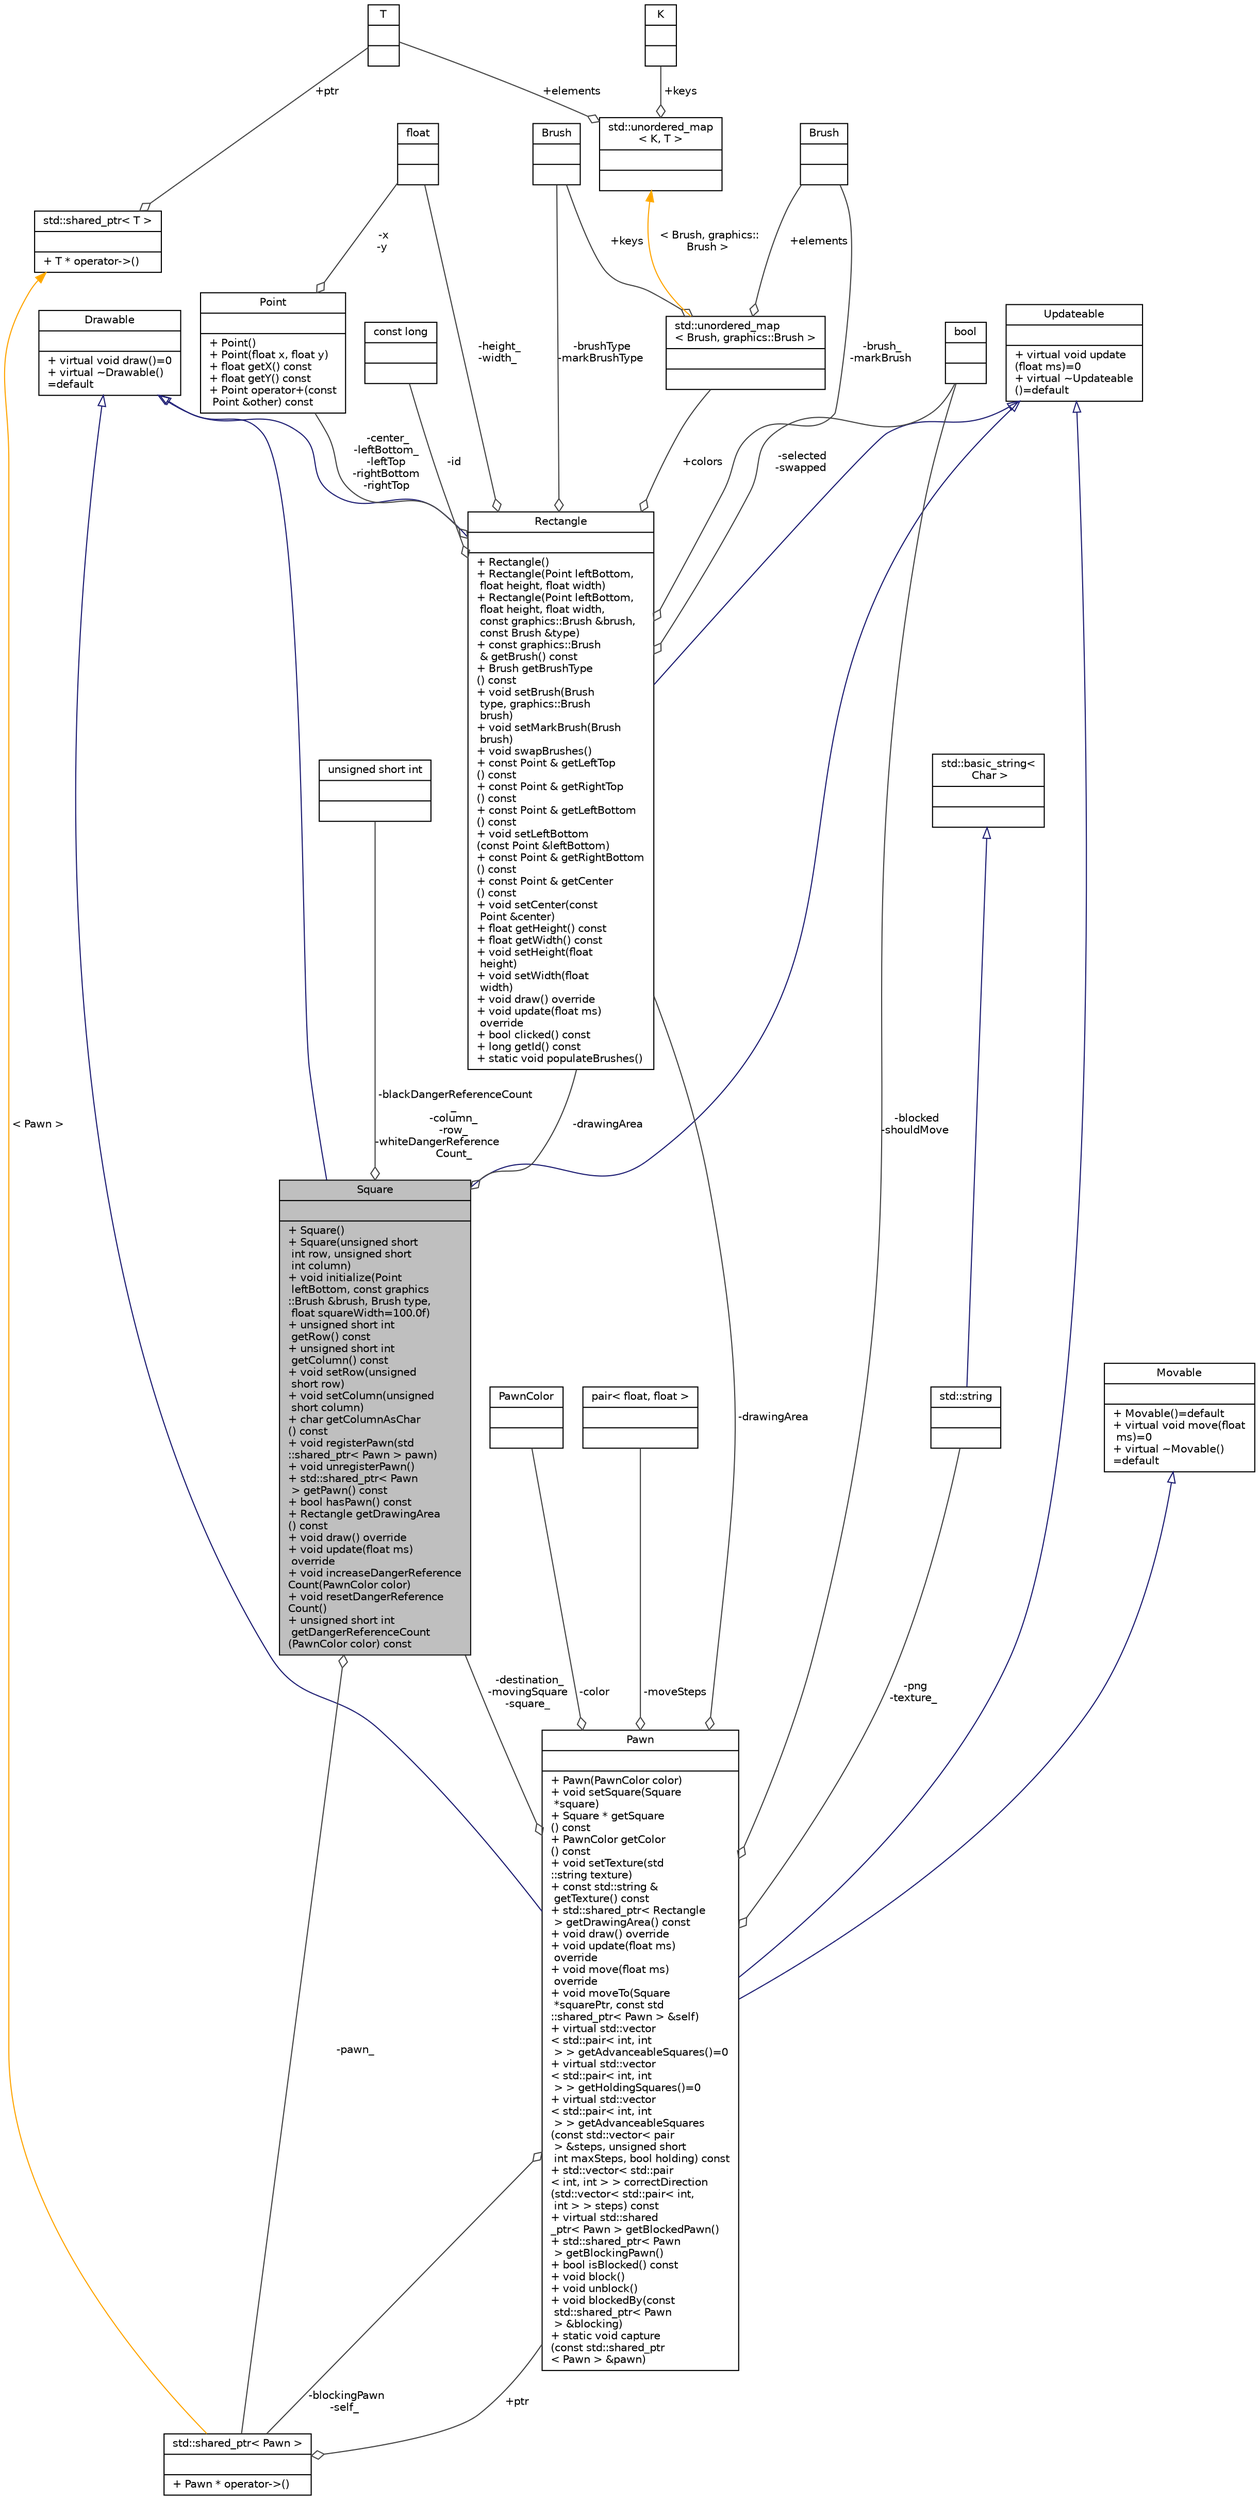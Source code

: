 digraph "Square"
{
 // LATEX_PDF_SIZE
  bgcolor="transparent";
  edge [fontname="Helvetica",fontsize="10",labelfontname="Helvetica",labelfontsize="10"];
  node [fontname="Helvetica",fontsize="10",shape=record];
  Node1 [label="{Square\n||+  Square()\l+  Square(unsigned short\l int row, unsigned short\l int column)\l+ void initialize(Point\l leftBottom, const graphics\l::Brush &brush, Brush type,\l float squareWidth=100.0f)\l+ unsigned short int\l getRow() const\l+ unsigned short int\l getColumn() const\l+ void setRow(unsigned\l short row)\l+ void setColumn(unsigned\l short column)\l+ char getColumnAsChar\l() const\l+ void registerPawn(std\l::shared_ptr\< Pawn \> pawn)\l+ void unregisterPawn()\l+ std::shared_ptr\< Pawn\l \> getPawn() const\l+ bool hasPawn() const\l+ Rectangle getDrawingArea\l() const\l+ void draw() override\l+ void update(float ms)\l override\l+ void increaseDangerReference\lCount(PawnColor color)\l+ void resetDangerReference\lCount()\l+ unsigned short int\l getDangerReferenceCount\l(PawnColor color) const\l}",height=0.2,width=0.4,color="black", fillcolor="grey75", style="filled", fontcolor="black",tooltip=" "];
  Node2 -> Node1 [dir="back",color="midnightblue",fontsize="10",style="solid",arrowtail="onormal",fontname="Helvetica"];
  Node2 [label="{Drawable\n||+ virtual void draw()=0\l+ virtual ~Drawable()\l=default\l}",height=0.2,width=0.4,color="black",URL="$de/db8/classDrawable.html",tooltip=" "];
  Node3 -> Node1 [dir="back",color="midnightblue",fontsize="10",style="solid",arrowtail="onormal",fontname="Helvetica"];
  Node3 [label="{Updateable\n||+ virtual void update\l(float ms)=0\l+ virtual ~Updateable\l()=default\l}",height=0.2,width=0.4,color="black",URL="$d2/d7d/classUpdateable.html",tooltip=" "];
  Node4 -> Node1 [color="grey25",fontsize="10",style="solid",label=" -blackDangerReferenceCount\l_\n-column_\n-row_\n-whiteDangerReference\lCount_" ,arrowhead="odiamond",fontname="Helvetica"];
  Node4 [label="{unsigned short int\n||}",height=0.2,width=0.4,color="black",tooltip=" "];
  Node5 -> Node1 [color="grey25",fontsize="10",style="solid",label=" -pawn_" ,arrowhead="odiamond",fontname="Helvetica"];
  Node5 [label="{std::shared_ptr\< Pawn \>\n||+ Pawn * operator-\>()\l}",height=0.2,width=0.4,color="black",tooltip=" "];
  Node6 -> Node5 [color="grey25",fontsize="10",style="solid",label=" +ptr" ,arrowhead="odiamond",fontname="Helvetica"];
  Node6 [label="{Pawn\n||+  Pawn(PawnColor color)\l+ void setSquare(Square\l *square)\l+ Square * getSquare\l() const\l+ PawnColor getColor\l() const\l+ void setTexture(std\l::string texture)\l+ const std::string &\l getTexture() const\l+ std::shared_ptr\< Rectangle\l \> getDrawingArea() const\l+ void draw() override\l+ void update(float ms)\l override\l+ void move(float ms)\l override\l+ void moveTo(Square\l *squarePtr, const std\l::shared_ptr\< Pawn \> &self)\l+ virtual std::vector\l\< std::pair\< int, int\l \> \> getAdvanceableSquares()=0\l+ virtual std::vector\l\< std::pair\< int, int\l \> \> getHoldingSquares()=0\l+ virtual std::vector\l\< std::pair\< int, int\l \> \> getAdvanceableSquares\l(const std::vector\< pair\l \> &steps, unsigned short\l int maxSteps, bool holding) const\l+ std::vector\< std::pair\l\< int, int \> \> correctDirection\l(std::vector\< std::pair\< int,\l int \> \> steps) const\l+ virtual std::shared\l_ptr\< Pawn \> getBlockedPawn()\l+ std::shared_ptr\< Pawn\l \> getBlockingPawn()\l+ bool isBlocked() const\l+ void block()\l+ void unblock()\l+ void blockedBy(const\l std::shared_ptr\< Pawn\l \> &blocking)\l+ static void capture\l(const std::shared_ptr\l\< Pawn \> &pawn)\l}",height=0.2,width=0.4,color="black",URL="$de/dff/classPawn.html",tooltip=" "];
  Node2 -> Node6 [dir="back",color="midnightblue",fontsize="10",style="solid",arrowtail="onormal",fontname="Helvetica"];
  Node3 -> Node6 [dir="back",color="midnightblue",fontsize="10",style="solid",arrowtail="onormal",fontname="Helvetica"];
  Node7 -> Node6 [dir="back",color="midnightblue",fontsize="10",style="solid",arrowtail="onormal",fontname="Helvetica"];
  Node7 [label="{Movable\n||+  Movable()=default\l+ virtual void move(float\l ms)=0\l+ virtual ~Movable()\l=default\l}",height=0.2,width=0.4,color="black",URL="$da/dfc/classMovable.html",tooltip=" "];
  Node8 -> Node6 [color="grey25",fontsize="10",style="solid",label=" -color" ,arrowhead="odiamond",fontname="Helvetica"];
  Node8 [label="{PawnColor\n||}",height=0.2,width=0.4,color="black",tooltip=" "];
  Node1 -> Node6 [color="grey25",fontsize="10",style="solid",label=" -destination_\n-movingSquare\n-square_" ,arrowhead="odiamond",fontname="Helvetica"];
  Node9 -> Node6 [color="grey25",fontsize="10",style="solid",label=" -drawingArea" ,arrowhead="odiamond",fontname="Helvetica"];
  Node9 [label="{Rectangle\n||+  Rectangle()\l+  Rectangle(Point leftBottom,\l float height, float width)\l+  Rectangle(Point leftBottom,\l float height, float width,\l const graphics::Brush &brush,\l const Brush &type)\l+ const graphics::Brush\l & getBrush() const\l+ Brush getBrushType\l() const\l+ void setBrush(Brush\l type, graphics::Brush\l brush)\l+ void setMarkBrush(Brush\l brush)\l+ void swapBrushes()\l+ const Point & getLeftTop\l() const\l+ const Point & getRightTop\l() const\l+ const Point & getLeftBottom\l() const\l+ void setLeftBottom\l(const Point &leftBottom)\l+ const Point & getRightBottom\l() const\l+ const Point & getCenter\l() const\l+ void setCenter(const\l Point &center)\l+ float getHeight() const\l+ float getWidth() const\l+ void setHeight(float\l height)\l+ void setWidth(float\l width)\l+ void draw() override\l+ void update(float ms)\l override\l+ bool clicked() const\l+ long getId() const\l+ static void populateBrushes()\l}",height=0.2,width=0.4,color="black",URL="$de/d00/classRectangle.html",tooltip=" "];
  Node2 -> Node9 [dir="back",color="midnightblue",fontsize="10",style="solid",arrowtail="onormal",fontname="Helvetica"];
  Node3 -> Node9 [dir="back",color="midnightblue",fontsize="10",style="solid",arrowtail="onormal",fontname="Helvetica"];
  Node10 -> Node9 [color="grey25",fontsize="10",style="solid",label=" +colors" ,arrowhead="odiamond",fontname="Helvetica"];
  Node10 [label="{std::unordered_map\l\< Brush, graphics::Brush \>\n||}",height=0.2,width=0.4,color="black",tooltip=" "];
  Node11 -> Node10 [color="grey25",fontsize="10",style="solid",label=" +keys" ,arrowhead="odiamond",fontname="Helvetica"];
  Node11 [label="{Brush\n||}",height=0.2,width=0.4,color="black",tooltip=" "];
  Node12 -> Node10 [color="grey25",fontsize="10",style="solid",label=" +elements" ,arrowhead="odiamond",fontname="Helvetica"];
  Node12 [label="{Brush\n||}",height=0.2,width=0.4,color="black",tooltip=" "];
  Node13 -> Node10 [dir="back",color="orange",fontsize="10",style="solid",label=" \< Brush, graphics::\lBrush \>" ,fontname="Helvetica"];
  Node13 [label="{std::unordered_map\l\< K, T \>\n||}",height=0.2,width=0.4,color="black",tooltip=" "];
  Node14 -> Node13 [color="grey25",fontsize="10",style="solid",label=" +keys" ,arrowhead="odiamond",fontname="Helvetica"];
  Node14 [label="{K\n||}",height=0.2,width=0.4,color="black",tooltip=" "];
  Node15 -> Node13 [color="grey25",fontsize="10",style="solid",label=" +elements" ,arrowhead="odiamond",fontname="Helvetica"];
  Node15 [label="{T\n||}",height=0.2,width=0.4,color="black",tooltip=" "];
  Node16 -> Node9 [color="grey25",fontsize="10",style="solid",label=" -center_\n-leftBottom_\n-leftTop\n-rightBottom\n-rightTop" ,arrowhead="odiamond",fontname="Helvetica"];
  Node16 [label="{Point\n||+  Point()\l+  Point(float x, float y)\l+ float getX() const\l+ float getY() const\l+ Point operator+(const\l Point &other) const\l}",height=0.2,width=0.4,color="black",URL="$dc/d4f/classPoint.html",tooltip=" "];
  Node17 -> Node16 [color="grey25",fontsize="10",style="solid",label=" -x\n-y" ,arrowhead="odiamond",fontname="Helvetica"];
  Node17 [label="{float\n||}",height=0.2,width=0.4,color="black",tooltip=" "];
  Node17 -> Node9 [color="grey25",fontsize="10",style="solid",label=" -height_\n-width_" ,arrowhead="odiamond",fontname="Helvetica"];
  Node12 -> Node9 [color="grey25",fontsize="10",style="solid",label=" -brush_\n-markBrush" ,arrowhead="odiamond",fontname="Helvetica"];
  Node11 -> Node9 [color="grey25",fontsize="10",style="solid",label=" -brushType\n-markBrushType" ,arrowhead="odiamond",fontname="Helvetica"];
  Node18 -> Node9 [color="grey25",fontsize="10",style="solid",label=" -selected\n-swapped" ,arrowhead="odiamond",fontname="Helvetica"];
  Node18 [label="{bool\n||}",height=0.2,width=0.4,color="black",tooltip=" "];
  Node19 -> Node9 [color="grey25",fontsize="10",style="solid",label=" -id" ,arrowhead="odiamond",fontname="Helvetica"];
  Node19 [label="{const long\n||}",height=0.2,width=0.4,color="black",tooltip=" "];
  Node20 -> Node6 [color="grey25",fontsize="10",style="solid",label=" -png\n-texture_" ,arrowhead="odiamond",fontname="Helvetica"];
  Node20 [label="{std::string\n||}",height=0.2,width=0.4,color="black",tooltip=" "];
  Node21 -> Node20 [dir="back",color="midnightblue",fontsize="10",style="solid",arrowtail="onormal",fontname="Helvetica"];
  Node21 [label="{std::basic_string\<\l Char \>\n||}",height=0.2,width=0.4,color="black",tooltip=" "];
  Node18 -> Node6 [color="grey25",fontsize="10",style="solid",label=" -blocked\n-shouldMove" ,arrowhead="odiamond",fontname="Helvetica"];
  Node22 -> Node6 [color="grey25",fontsize="10",style="solid",label=" -moveSteps" ,arrowhead="odiamond",fontname="Helvetica"];
  Node22 [label="{pair\< float, float \>\n||}",height=0.2,width=0.4,color="black",tooltip=" "];
  Node5 -> Node6 [color="grey25",fontsize="10",style="solid",label=" -blockingPawn\n-self_" ,arrowhead="odiamond",fontname="Helvetica"];
  Node23 -> Node5 [dir="back",color="orange",fontsize="10",style="solid",label=" \< Pawn \>" ,fontname="Helvetica"];
  Node23 [label="{std::shared_ptr\< T \>\n||+ T * operator-\>()\l}",height=0.2,width=0.4,color="black",tooltip=" "];
  Node15 -> Node23 [color="grey25",fontsize="10",style="solid",label=" +ptr" ,arrowhead="odiamond",fontname="Helvetica"];
  Node9 -> Node1 [color="grey25",fontsize="10",style="solid",label=" -drawingArea" ,arrowhead="odiamond",fontname="Helvetica"];
}
